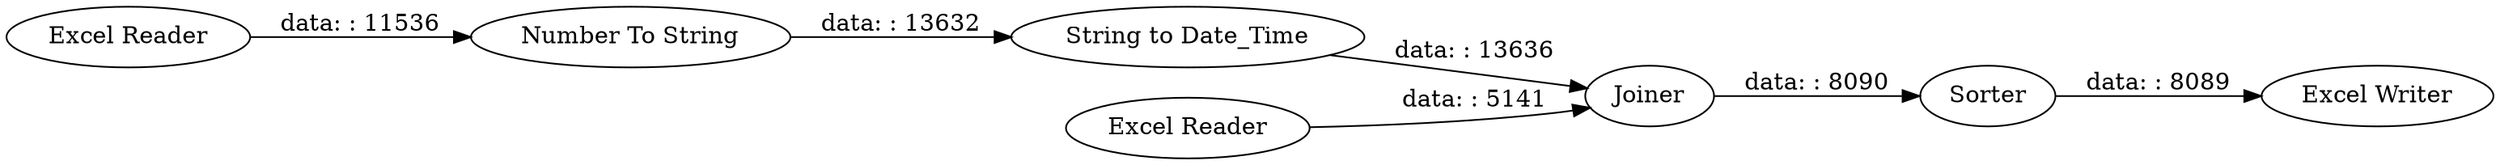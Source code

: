digraph {
	"4200011438625874894_77" [label="Excel Reader"]
	"4200011438625874894_79" [label="String to Date_Time"]
	"4200011438625874894_80" [label="Excel Reader"]
	"4200011438625874894_78" [label="Number To String"]
	"4200011438625874894_86" [label="Excel Writer"]
	"4200011438625874894_62" [label=Sorter]
	"4200011438625874894_81" [label=Joiner]
	"4200011438625874894_79" -> "4200011438625874894_81" [label="data: : 13636"]
	"4200011438625874894_78" -> "4200011438625874894_79" [label="data: : 13632"]
	"4200011438625874894_77" -> "4200011438625874894_78" [label="data: : 11536"]
	"4200011438625874894_80" -> "4200011438625874894_81" [label="data: : 5141"]
	"4200011438625874894_62" -> "4200011438625874894_86" [label="data: : 8089"]
	"4200011438625874894_81" -> "4200011438625874894_62" [label="data: : 8090"]
	rankdir=LR
}
